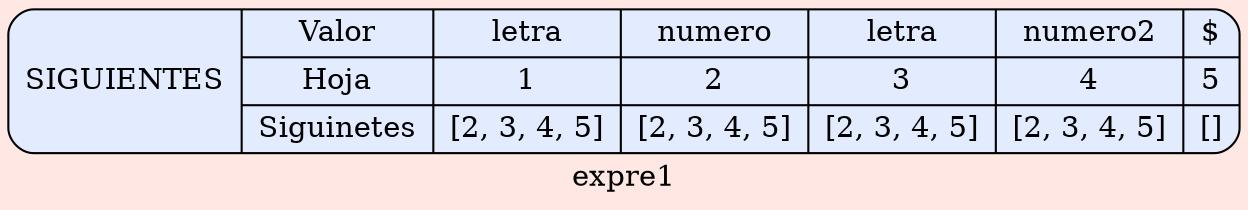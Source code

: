 digraph structs { 
  bgcolor = "#FFE8E3"   
 node [shape=Mrecord fillcolor="#E3EBFF" style =filled];
label ="expre1"
struct1 [label="SIGUIENTES| { Valor | Hoja| Siguinetes } | 
{ letra| 1 | [2, 3, 4, 5]}|
{ numero| 2 | [2, 3, 4, 5]}|
{ letra| 3 | [2, 3, 4, 5]}|
{ numero2| 4 | [2, 3, 4, 5]}|
{ $| 5 | []}
"];
 }